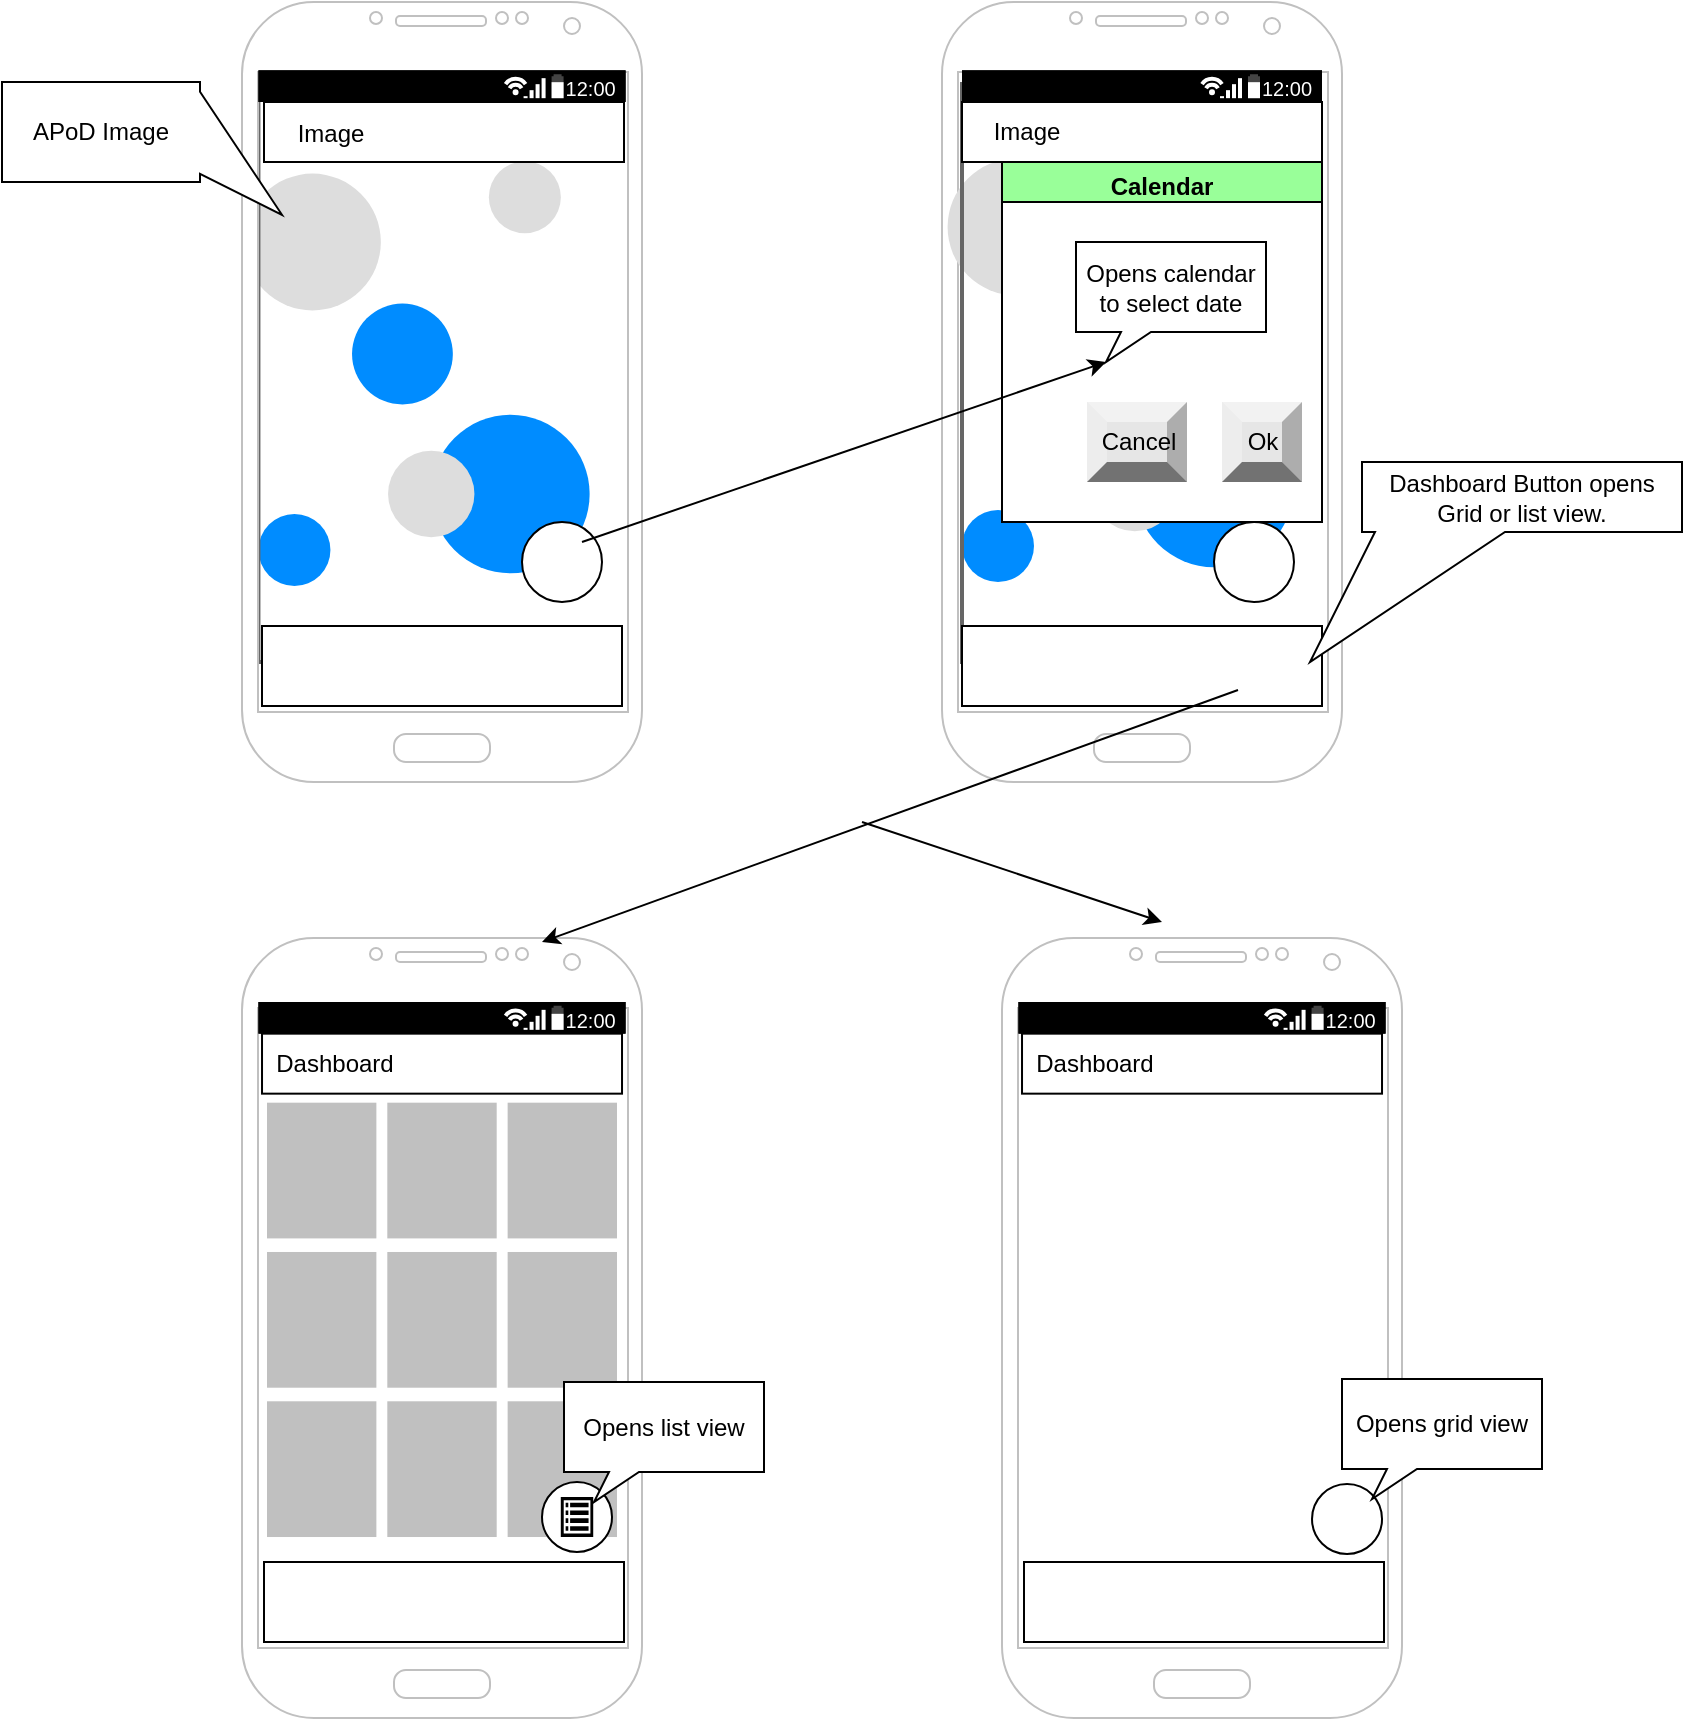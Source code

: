<mxfile version="12.6.2" type="github">
  <diagram id="pEdrLrNa93Opo544BcHM" name="Page-1">
    <mxGraphModel dx="1919" dy="577" grid="1" gridSize="10" guides="1" tooltips="1" connect="1" arrows="1" fold="1" page="1" pageScale="1" pageWidth="850" pageHeight="1100" math="0" shadow="0">
      <root>
        <mxCell id="0"/>
        <mxCell id="1" parent="0"/>
        <mxCell id="yhGkoqOSeWeYSa07yg06-131" value="" style="shape=image;html=1;verticalAlign=top;verticalLabelPosition=bottom;labelBackgroundColor=#ffffff;imageAspect=0;aspect=fixed;image=https://cdn2.iconfinder.com/data/icons/interface-12/24/interface-45-128.png;fillColor=#000000;" vertex="1" parent="1">
          <mxGeometry x="496" y="575.83" width="164.17" height="164.17" as="geometry"/>
        </mxCell>
        <mxCell id="yhGkoqOSeWeYSa07yg06-2" value="" style="verticalLabelPosition=bottom;shadow=0;dashed=0;align=center;html=1;verticalAlign=top;strokeWidth=1;shape=mxgraph.mockup.graphics.bubbleChart;strokeColor=none;strokeColor2=none;strokeColor3=#666666;fillColor2=#008cff;fillColor3=#dddddd;" vertex="1" parent="1">
          <mxGeometry x="108.22" y="80" width="180" height="280" as="geometry"/>
        </mxCell>
        <mxCell id="yhGkoqOSeWeYSa07yg06-1" value="" style="verticalLabelPosition=bottom;verticalAlign=top;html=1;shadow=0;dashed=0;strokeWidth=1;shape=mxgraph.android.phone2;strokeColor=#c0c0c0;" vertex="1" parent="1">
          <mxGeometry x="100" y="30" width="200" height="390" as="geometry"/>
        </mxCell>
        <mxCell id="yhGkoqOSeWeYSa07yg06-5" value="" style="ellipse;whiteSpace=wrap;html=1;aspect=fixed;" vertex="1" parent="1">
          <mxGeometry x="240" y="290" width="40" height="40" as="geometry"/>
        </mxCell>
        <mxCell id="yhGkoqOSeWeYSa07yg06-8" value="" style="verticalLabelPosition=bottom;verticalAlign=top;html=1;shadow=0;dashed=0;strokeWidth=1;shape=mxgraph.android.phone2;strokeColor=#c0c0c0;" vertex="1" parent="1">
          <mxGeometry x="450" y="30" width="200" height="390" as="geometry"/>
        </mxCell>
        <mxCell id="yhGkoqOSeWeYSa07yg06-9" value="" style="verticalLabelPosition=bottom;shadow=0;dashed=0;align=center;html=1;verticalAlign=top;strokeWidth=1;shape=mxgraph.mockup.graphics.bubbleChart;strokeColor=none;strokeColor2=none;strokeColor3=#666666;fillColor2=#008cff;fillColor3=#dddddd;fillColor=#FFFFFF;" vertex="1" parent="1">
          <mxGeometry x="460" y="70" width="180" height="290" as="geometry"/>
        </mxCell>
        <mxCell id="yhGkoqOSeWeYSa07yg06-10" value="Calendar" style="swimlane;fillColor=#99FF99;" vertex="1" parent="1">
          <mxGeometry x="480" y="110" width="160" height="180" as="geometry">
            <mxRectangle x="475" y="110" width="80" height="23" as="alternateBounds"/>
          </mxGeometry>
        </mxCell>
        <mxCell id="yhGkoqOSeWeYSa07yg06-32" value="" style="whiteSpace=wrap;html=1;aspect=fixed;fillColor=#FFFFFF;" vertex="1" parent="yhGkoqOSeWeYSa07yg06-10">
          <mxGeometry y="20" width="160" height="160" as="geometry"/>
        </mxCell>
        <mxCell id="yhGkoqOSeWeYSa07yg06-12" value="Opens calendar to select date" style="whiteSpace=wrap;html=1;shape=mxgraph.basic.rectCallout;dx=30;dy=15;boundedLbl=1;" vertex="1" parent="yhGkoqOSeWeYSa07yg06-10">
          <mxGeometry x="37" y="40" width="95" height="60" as="geometry"/>
        </mxCell>
        <mxCell id="yhGkoqOSeWeYSa07yg06-14" value="Cancel" style="labelPosition=center;verticalLabelPosition=middle;align=center;html=1;shape=mxgraph.basic.shaded_button;dx=10;fillColor=#E6E6E6;strokeColor=none;" vertex="1" parent="yhGkoqOSeWeYSa07yg06-10">
          <mxGeometry x="42.5" y="120" width="50" height="40" as="geometry"/>
        </mxCell>
        <mxCell id="yhGkoqOSeWeYSa07yg06-13" value="Ok" style="labelPosition=center;verticalLabelPosition=middle;align=center;html=1;shape=mxgraph.basic.shaded_button;dx=10;fillColor=#E6E6E6;strokeColor=none;" vertex="1" parent="yhGkoqOSeWeYSa07yg06-10">
          <mxGeometry x="110" y="120.0" width="40" height="40" as="geometry"/>
        </mxCell>
        <mxCell id="yhGkoqOSeWeYSa07yg06-34" value="" style="rounded=0;whiteSpace=wrap;html=1;fillColor=#FFFFFF;" vertex="1" parent="yhGkoqOSeWeYSa07yg06-10">
          <mxGeometry x="-20" y="-30" width="180" height="30" as="geometry"/>
        </mxCell>
        <mxCell id="yhGkoqOSeWeYSa07yg06-42" value="" style="shape=image;html=1;verticalAlign=top;verticalLabelPosition=bottom;labelBackgroundColor=#ffffff;imageAspect=0;aspect=fixed;image=https://cdn2.iconfinder.com/data/icons/arrows-and-universal-actions-icon-set/256/more_circle-128.png;fillColor=#FFFFFF;direction=south;" vertex="1" parent="yhGkoqOSeWeYSa07yg06-10">
          <mxGeometry x="132" y="-23.8" width="18" height="18" as="geometry"/>
        </mxCell>
        <mxCell id="yhGkoqOSeWeYSa07yg06-53" value="Image" style="text;html=1;align=center;verticalAlign=middle;resizable=0;points=[];autosize=1;" vertex="1" parent="yhGkoqOSeWeYSa07yg06-10">
          <mxGeometry x="-13" y="-25" width="50" height="20" as="geometry"/>
        </mxCell>
        <mxCell id="yhGkoqOSeWeYSa07yg06-16" value="" style="rounded=0;whiteSpace=wrap;html=1;fillColor=#FFFFFF;" vertex="1" parent="1">
          <mxGeometry x="110" y="342" width="180" height="40" as="geometry"/>
        </mxCell>
        <mxCell id="yhGkoqOSeWeYSa07yg06-17" value="" style="shape=image;html=1;verticalAlign=top;verticalLabelPosition=bottom;labelBackgroundColor=#ffffff;imageAspect=0;aspect=fixed;image=https://cdn4.iconfinder.com/data/icons/evil-icons-user-interface/64/picture-128.png;fillColor=#FFFFFF;" vertex="1" parent="1">
          <mxGeometry x="130" y="348" width="28" height="28" as="geometry"/>
        </mxCell>
        <mxCell id="yhGkoqOSeWeYSa07yg06-18" value="" style="shape=image;html=1;verticalAlign=top;verticalLabelPosition=bottom;labelBackgroundColor=#ffffff;imageAspect=0;aspect=fixed;image=https://cdn3.iconfinder.com/data/icons/google-material-design-icons/48/ic_dashboard_48px-128.png;fillColor=#FFFFFF;" vertex="1" parent="1">
          <mxGeometry x="240" y="350" width="24" height="24" as="geometry"/>
        </mxCell>
        <mxCell id="yhGkoqOSeWeYSa07yg06-20" value="" style="rounded=0;whiteSpace=wrap;html=1;fillColor=#FFFFFF;" vertex="1" parent="1">
          <mxGeometry x="460" y="342" width="180" height="40" as="geometry"/>
        </mxCell>
        <mxCell id="yhGkoqOSeWeYSa07yg06-22" value="" style="shape=image;html=1;verticalAlign=top;verticalLabelPosition=bottom;labelBackgroundColor=#ffffff;imageAspect=0;aspect=fixed;image=https://cdn3.iconfinder.com/data/icons/google-material-design-icons/48/ic_dashboard_48px-128.png;fillColor=#FFFFFF;" vertex="1" parent="1">
          <mxGeometry x="586" y="350" width="24" height="24" as="geometry"/>
        </mxCell>
        <mxCell id="yhGkoqOSeWeYSa07yg06-23" value="" style="shape=image;html=1;verticalAlign=top;verticalLabelPosition=bottom;labelBackgroundColor=#ffffff;imageAspect=0;aspect=fixed;image=https://cdn4.iconfinder.com/data/icons/evil-icons-user-interface/64/picture-128.png;fillColor=#FFFFFF;" vertex="1" parent="1">
          <mxGeometry x="482" y="348" width="28" height="28" as="geometry"/>
        </mxCell>
        <mxCell id="yhGkoqOSeWeYSa07yg06-24" value="" style="verticalLabelPosition=bottom;verticalAlign=top;html=1;shadow=0;dashed=0;strokeWidth=1;shape=mxgraph.android.phone2;strokeColor=#c0c0c0;fillColor=#FFFFFF;" vertex="1" parent="1">
          <mxGeometry x="100" y="498" width="200" height="390" as="geometry"/>
        </mxCell>
        <mxCell id="yhGkoqOSeWeYSa07yg06-26" value="APoD Image" style="whiteSpace=wrap;html=1;shape=mxgraph.basic.rectCallout;dx=24.6;dy=41;boundedLbl=1;fillColor=#FFFFFF;direction=north;" vertex="1" parent="1">
          <mxGeometry x="-20" y="70" width="140" height="50" as="geometry"/>
        </mxCell>
        <mxCell id="yhGkoqOSeWeYSa07yg06-28" value="" style="rounded=0;whiteSpace=wrap;html=1;fillColor=#FFFFFF;" vertex="1" parent="1">
          <mxGeometry x="111" y="80" width="180" height="30" as="geometry"/>
        </mxCell>
        <mxCell id="yhGkoqOSeWeYSa07yg06-29" value="" style="strokeWidth=1;html=1;shadow=0;dashed=0;shape=mxgraph.android.statusBar;align=center;fillColor=#000000;strokeColor=#ffffff;fontColor=#ffffff;fontSize=10;" vertex="1" parent="1">
          <mxGeometry x="108.22" y="64.17" width="183.57" height="15.825" as="geometry"/>
        </mxCell>
        <mxCell id="yhGkoqOSeWeYSa07yg06-30" value="" style="strokeWidth=1;html=1;shadow=0;dashed=0;shape=mxgraph.android.statusBar;align=center;fillColor=#000000;strokeColor=#ffffff;fontColor=#ffffff;fontSize=10;" vertex="1" parent="1">
          <mxGeometry x="108.22" y="530" width="183.57" height="15.825" as="geometry"/>
        </mxCell>
        <mxCell id="yhGkoqOSeWeYSa07yg06-31" value="" style="strokeWidth=1;html=1;shadow=0;dashed=0;shape=mxgraph.android.statusBar;align=center;fillColor=#000000;strokeColor=#ffffff;fontColor=#ffffff;fontSize=10;" vertex="1" parent="1">
          <mxGeometry x="460" y="64.17" width="180" height="15.83" as="geometry"/>
        </mxCell>
        <mxCell id="yhGkoqOSeWeYSa07yg06-33" value="" style="shape=image;html=1;verticalAlign=top;verticalLabelPosition=bottom;labelBackgroundColor=#ffffff;imageAspect=0;aspect=fixed;image=https://cdn1.iconfinder.com/data/icons/material-core/20/today-128.png;fillColor=#FFFFFF;" vertex="1" parent="1">
          <mxGeometry x="250" y="300" width="20" height="20" as="geometry"/>
        </mxCell>
        <mxCell id="yhGkoqOSeWeYSa07yg06-38" value="" style="ellipse;whiteSpace=wrap;html=1;aspect=fixed;" vertex="1" parent="1">
          <mxGeometry x="586" y="290" width="40" height="40" as="geometry"/>
        </mxCell>
        <mxCell id="yhGkoqOSeWeYSa07yg06-39" value="" style="shape=image;html=1;verticalAlign=top;verticalLabelPosition=bottom;labelBackgroundColor=#ffffff;imageAspect=0;aspect=fixed;image=https://cdn1.iconfinder.com/data/icons/material-core/20/today-128.png;fillColor=#FFFFFF;" vertex="1" parent="1">
          <mxGeometry x="596" y="300" width="20" height="20" as="geometry"/>
        </mxCell>
        <mxCell id="yhGkoqOSeWeYSa07yg06-40" value="" style="rounded=0;whiteSpace=wrap;html=1;fillColor=#FFFFFF;" vertex="1" parent="1">
          <mxGeometry x="110.01" y="545.83" width="180" height="30" as="geometry"/>
        </mxCell>
        <mxCell id="yhGkoqOSeWeYSa07yg06-41" value="" style="shape=image;html=1;verticalAlign=top;verticalLabelPosition=bottom;labelBackgroundColor=#ffffff;imageAspect=0;aspect=fixed;image=https://cdn2.iconfinder.com/data/icons/arrows-and-universal-actions-icon-set/256/more_circle-128.png;fillColor=#FFFFFF;direction=south;" vertex="1" parent="1">
          <mxGeometry x="264" y="551.83" width="18" height="18" as="geometry"/>
        </mxCell>
        <mxCell id="yhGkoqOSeWeYSa07yg06-43" value="" style="shape=image;html=1;verticalAlign=top;verticalLabelPosition=bottom;labelBackgroundColor=#ffffff;imageAspect=0;aspect=fixed;image=https://cdn2.iconfinder.com/data/icons/arrows-and-universal-actions-icon-set/256/more_circle-128.png;fillColor=#FFFFFF;direction=south;" vertex="1" parent="1">
          <mxGeometry x="264" y="86" width="18" height="18" as="geometry"/>
        </mxCell>
        <mxCell id="yhGkoqOSeWeYSa07yg06-48" value="" style="endArrow=classic;html=1;entryX=0;entryY=0;entryDx=15;entryDy=60;entryPerimeter=0;" edge="1" parent="1" target="yhGkoqOSeWeYSa07yg06-12">
          <mxGeometry width="50" height="50" relative="1" as="geometry">
            <mxPoint x="270" y="300" as="sourcePoint"/>
            <mxPoint x="320" y="250" as="targetPoint"/>
          </mxGeometry>
        </mxCell>
        <mxCell id="yhGkoqOSeWeYSa07yg06-49" value="Image" style="text;html=1;align=center;verticalAlign=middle;resizable=0;points=[];autosize=1;" vertex="1" parent="1">
          <mxGeometry x="119" y="86" width="50" height="20" as="geometry"/>
        </mxCell>
        <mxCell id="yhGkoqOSeWeYSa07yg06-52" value="Dashboard" style="text;html=1;align=center;verticalAlign=middle;resizable=0;points=[];autosize=1;" vertex="1" parent="1">
          <mxGeometry x="111" y="550.83" width="70" height="20" as="geometry"/>
        </mxCell>
        <mxCell id="yhGkoqOSeWeYSa07yg06-56" value="" style="html=1;verticalLabelPosition=bottom;labelBackgroundColor=#ffffff;verticalAlign=top;shadow=0;dashed=0;strokeWidth=1;shape=mxgraph.ios7ui.iconGrid;fillColor=#c0c0c0;gridSize=3,3;" vertex="1" parent="1">
          <mxGeometry x="112.5" y="580.34" width="175" height="217.17" as="geometry"/>
        </mxCell>
        <mxCell id="yhGkoqOSeWeYSa07yg06-57" value="" style="ellipse;whiteSpace=wrap;html=1;aspect=fixed;fillColor=#FFFFFF;" vertex="1" parent="1">
          <mxGeometry x="250" y="770" width="35" height="35" as="geometry"/>
        </mxCell>
        <mxCell id="yhGkoqOSeWeYSa07yg06-55" value="" style="html=1;aspect=fixed;strokeColor=none;shadow=0;align=center;verticalAlign=top;fillColor=#000000;shape=mxgraph.gcp2.view_list" vertex="1" parent="1">
          <mxGeometry x="259.4" y="777.5" width="16.21" height="20.01" as="geometry"/>
        </mxCell>
        <mxCell id="yhGkoqOSeWeYSa07yg06-58" value="" style="rounded=0;whiteSpace=wrap;html=1;fillColor=#FFFFFF;" vertex="1" parent="1">
          <mxGeometry x="111" y="810" width="180" height="40" as="geometry"/>
        </mxCell>
        <mxCell id="yhGkoqOSeWeYSa07yg06-59" value="" style="shape=image;html=1;verticalAlign=top;verticalLabelPosition=bottom;labelBackgroundColor=#ffffff;imageAspect=0;aspect=fixed;image=https://cdn3.iconfinder.com/data/icons/google-material-design-icons/48/ic_dashboard_48px-128.png;fillColor=#FFFFFF;" vertex="1" parent="1">
          <mxGeometry x="237" y="818" width="24" height="24" as="geometry"/>
        </mxCell>
        <mxCell id="yhGkoqOSeWeYSa07yg06-60" value="" style="shape=image;html=1;verticalAlign=top;verticalLabelPosition=bottom;labelBackgroundColor=#ffffff;imageAspect=0;aspect=fixed;image=https://cdn4.iconfinder.com/data/icons/evil-icons-user-interface/64/picture-128.png;fillColor=#FFFFFF;" vertex="1" parent="1">
          <mxGeometry x="133" y="816" width="28" height="28" as="geometry"/>
        </mxCell>
        <mxCell id="yhGkoqOSeWeYSa07yg06-61" value="" style="endArrow=classic;html=1;exitX=0.5;exitY=1;exitDx=0;exitDy=0;entryX=0.75;entryY=0.005;entryDx=0;entryDy=0;entryPerimeter=0;" edge="1" parent="1" source="yhGkoqOSeWeYSa07yg06-22" target="yhGkoqOSeWeYSa07yg06-24">
          <mxGeometry width="50" height="50" relative="1" as="geometry">
            <mxPoint x="400" y="497.06" as="sourcePoint"/>
            <mxPoint x="330" y="490" as="targetPoint"/>
          </mxGeometry>
        </mxCell>
        <mxCell id="yhGkoqOSeWeYSa07yg06-62" value="" style="verticalLabelPosition=bottom;verticalAlign=top;html=1;shadow=0;dashed=0;strokeWidth=1;shape=mxgraph.android.phone2;strokeColor=#c0c0c0;fillColor=#FFFFFF;" vertex="1" parent="1">
          <mxGeometry x="480" y="498" width="200" height="390" as="geometry"/>
        </mxCell>
        <mxCell id="yhGkoqOSeWeYSa07yg06-63" value="" style="strokeWidth=1;html=1;shadow=0;dashed=0;shape=mxgraph.android.statusBar;align=center;fillColor=#000000;strokeColor=#ffffff;fontColor=#ffffff;fontSize=10;" vertex="1" parent="1">
          <mxGeometry x="488.22" y="530" width="183.57" height="15.825" as="geometry"/>
        </mxCell>
        <mxCell id="yhGkoqOSeWeYSa07yg06-64" value="" style="rounded=0;whiteSpace=wrap;html=1;fillColor=#FFFFFF;" vertex="1" parent="1">
          <mxGeometry x="490.01" y="545.83" width="180" height="30" as="geometry"/>
        </mxCell>
        <mxCell id="yhGkoqOSeWeYSa07yg06-65" value="" style="shape=image;html=1;verticalAlign=top;verticalLabelPosition=bottom;labelBackgroundColor=#ffffff;imageAspect=0;aspect=fixed;image=https://cdn2.iconfinder.com/data/icons/arrows-and-universal-actions-icon-set/256/more_circle-128.png;fillColor=#FFFFFF;direction=south;" vertex="1" parent="1">
          <mxGeometry x="644" y="551.83" width="18" height="18" as="geometry"/>
        </mxCell>
        <mxCell id="yhGkoqOSeWeYSa07yg06-66" value="Dashboard" style="text;html=1;align=center;verticalAlign=middle;resizable=0;points=[];autosize=1;" vertex="1" parent="1">
          <mxGeometry x="491" y="550.83" width="70" height="20" as="geometry"/>
        </mxCell>
        <mxCell id="yhGkoqOSeWeYSa07yg06-70" value="" style="rounded=0;whiteSpace=wrap;html=1;fillColor=#FFFFFF;" vertex="1" parent="1">
          <mxGeometry x="491" y="810" width="180" height="40" as="geometry"/>
        </mxCell>
        <mxCell id="yhGkoqOSeWeYSa07yg06-71" value="" style="shape=image;html=1;verticalAlign=top;verticalLabelPosition=bottom;labelBackgroundColor=#ffffff;imageAspect=0;aspect=fixed;image=https://cdn3.iconfinder.com/data/icons/google-material-design-icons/48/ic_dashboard_48px-128.png;fillColor=#FFFFFF;" vertex="1" parent="1">
          <mxGeometry x="617" y="818" width="24" height="24" as="geometry"/>
        </mxCell>
        <mxCell id="yhGkoqOSeWeYSa07yg06-72" value="" style="shape=image;html=1;verticalAlign=top;verticalLabelPosition=bottom;labelBackgroundColor=#ffffff;imageAspect=0;aspect=fixed;image=https://cdn4.iconfinder.com/data/icons/evil-icons-user-interface/64/picture-128.png;fillColor=#FFFFFF;" vertex="1" parent="1">
          <mxGeometry x="513" y="816" width="28" height="28" as="geometry"/>
        </mxCell>
        <mxCell id="yhGkoqOSeWeYSa07yg06-68" value="" style="ellipse;whiteSpace=wrap;html=1;aspect=fixed;fillColor=#FFFFFF;" vertex="1" parent="1">
          <mxGeometry x="635.01" y="771" width="35" height="35" as="geometry"/>
        </mxCell>
        <mxCell id="yhGkoqOSeWeYSa07yg06-54" value="" style="shape=image;html=1;verticalAlign=top;verticalLabelPosition=bottom;labelBackgroundColor=#ffffff;imageAspect=0;aspect=fixed;image=https://cdn2.iconfinder.com/data/icons/user-interface-outline-10/32/22-Photo-128.png;fillColor=#FFFFFF;" vertex="1" parent="1">
          <mxGeometry x="642.51" y="778.5" width="20" height="20" as="geometry"/>
        </mxCell>
        <mxCell id="yhGkoqOSeWeYSa07yg06-133" value="" style="endArrow=classic;html=1;" edge="1" parent="1">
          <mxGeometry width="50" height="50" relative="1" as="geometry">
            <mxPoint x="410" y="440" as="sourcePoint"/>
            <mxPoint x="560" y="490" as="targetPoint"/>
          </mxGeometry>
        </mxCell>
        <mxCell id="yhGkoqOSeWeYSa07yg06-134" value="Dashboard Button opens Grid or list view." style="whiteSpace=wrap;html=1;shape=mxgraph.basic.rectCallout;dx=39;dy=65;boundedLbl=1;fillColor=#FFFFFF;" vertex="1" parent="1">
          <mxGeometry x="660" y="260" width="160" height="100" as="geometry"/>
        </mxCell>
        <mxCell id="yhGkoqOSeWeYSa07yg06-135" value="Opens list view" style="whiteSpace=wrap;html=1;shape=mxgraph.basic.rectCallout;dx=30;dy=15;boundedLbl=1;fillColor=#FFFFFF;" vertex="1" parent="1">
          <mxGeometry x="261" y="720" width="100" height="60" as="geometry"/>
        </mxCell>
        <mxCell id="yhGkoqOSeWeYSa07yg06-136" value="Opens grid view" style="whiteSpace=wrap;html=1;shape=mxgraph.basic.rectCallout;dx=30;dy=15;boundedLbl=1;fillColor=#FFFFFF;" vertex="1" parent="1">
          <mxGeometry x="650" y="718.5" width="100" height="60" as="geometry"/>
        </mxCell>
      </root>
    </mxGraphModel>
  </diagram>
</mxfile>
